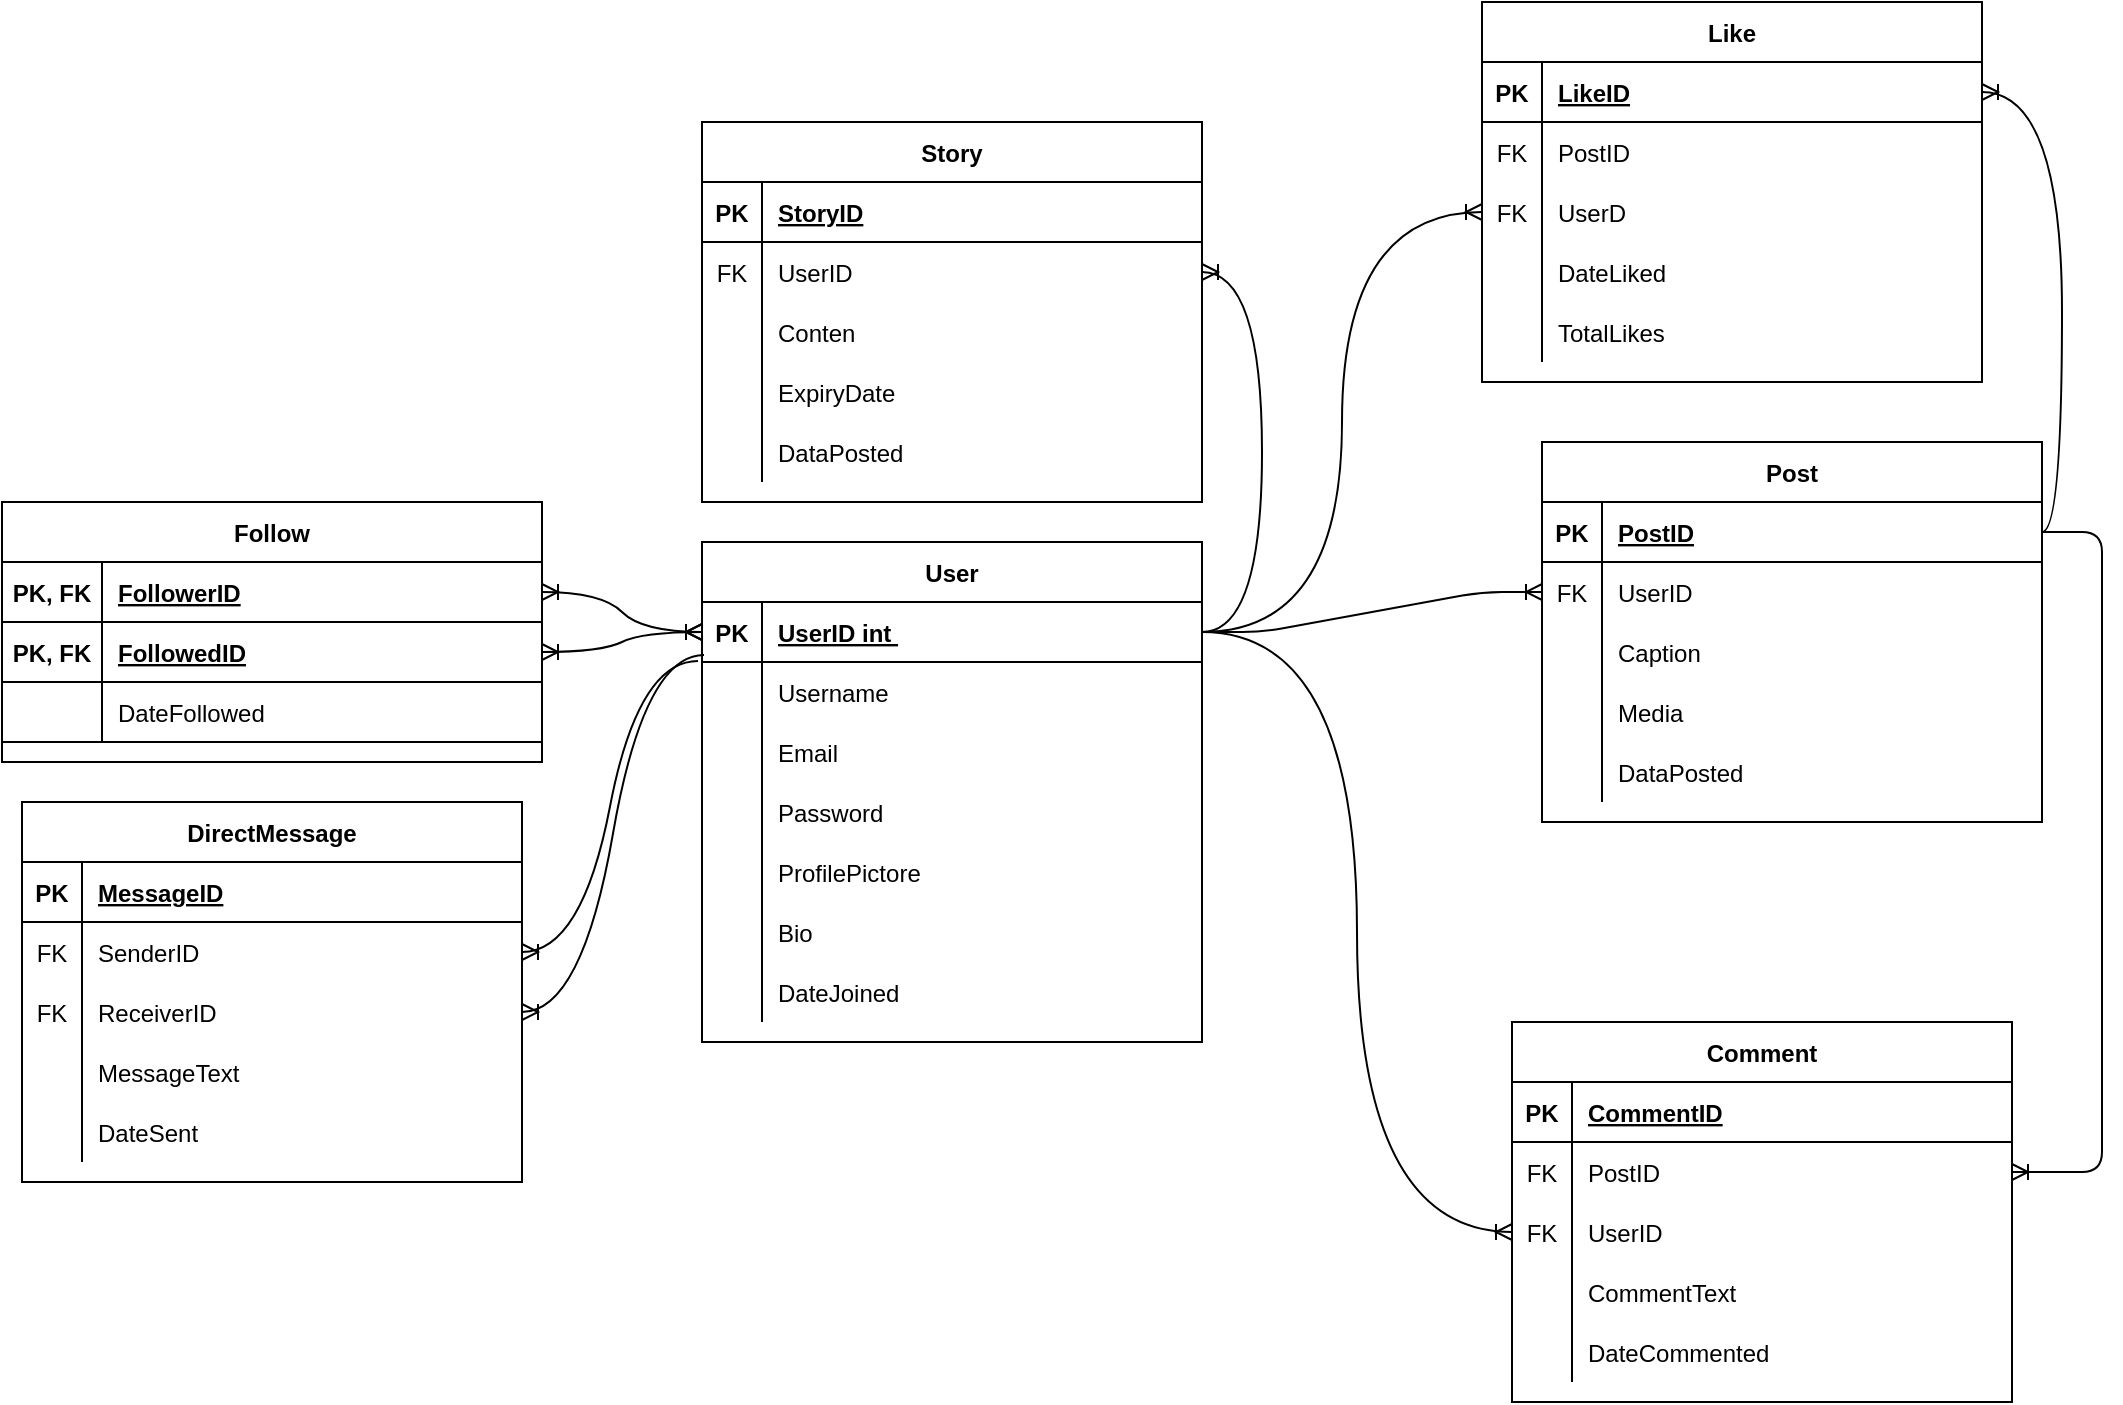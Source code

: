 <mxfile version="25.0.1">
  <diagram name="Page-1" id="_V5ULc3dRMEes6irBipm">
    <mxGraphModel grid="1" page="1" gridSize="10" guides="1" tooltips="1" connect="1" arrows="1" fold="1" pageScale="1" pageWidth="850" pageHeight="1100" math="0" shadow="0">
      <root>
        <mxCell id="0" />
        <mxCell id="1" parent="0" />
        <mxCell id="Hsvo-Lp-l69XC0_syfIt-1" value="" style="edgeStyle=entityRelationEdgeStyle;endArrow=ERoneToMany;startArrow=baseDash;endFill=0;startFill=0;" edge="1" parent="1" source="Hsvo-Lp-l69XC0_syfIt-36" target="Hsvo-Lp-l69XC0_syfIt-7">
          <mxGeometry width="100" height="100" relative="1" as="geometry">
            <mxPoint x="60" y="950" as="sourcePoint" />
            <mxPoint x="160" y="850" as="targetPoint" />
          </mxGeometry>
        </mxCell>
        <mxCell id="Hsvo-Lp-l69XC0_syfIt-2" value="" style="edgeStyle=entityRelationEdgeStyle;endArrow=ERoneToMany;startArrow=baseDash;endFill=0;startFill=0;" edge="1" parent="1" source="Hsvo-Lp-l69XC0_syfIt-4" target="Hsvo-Lp-l69XC0_syfIt-23">
          <mxGeometry width="100" height="100" relative="1" as="geometry">
            <mxPoint x="120" y="410" as="sourcePoint" />
            <mxPoint x="180" y="435" as="targetPoint" />
          </mxGeometry>
        </mxCell>
        <mxCell id="Hsvo-Lp-l69XC0_syfIt-3" value="Post" style="shape=table;startSize=30;container=1;collapsible=1;childLayout=tableLayout;fixedRows=1;rowLines=0;fontStyle=1;align=center;resizeLast=1;" vertex="1" parent="1">
          <mxGeometry x="160" y="320" width="250" height="190" as="geometry" />
        </mxCell>
        <mxCell id="Hsvo-Lp-l69XC0_syfIt-4" value="" style="shape=partialRectangle;collapsible=0;dropTarget=0;pointerEvents=0;fillColor=none;points=[[0,0.5],[1,0.5]];portConstraint=eastwest;top=0;left=0;right=0;bottom=1;" vertex="1" parent="Hsvo-Lp-l69XC0_syfIt-3">
          <mxGeometry y="30" width="250" height="30" as="geometry" />
        </mxCell>
        <mxCell id="Hsvo-Lp-l69XC0_syfIt-5" value="PK" style="shape=partialRectangle;overflow=hidden;connectable=0;fillColor=none;top=0;left=0;bottom=0;right=0;fontStyle=1;" vertex="1" parent="Hsvo-Lp-l69XC0_syfIt-4">
          <mxGeometry width="30" height="30" as="geometry">
            <mxRectangle width="30" height="30" as="alternateBounds" />
          </mxGeometry>
        </mxCell>
        <mxCell id="Hsvo-Lp-l69XC0_syfIt-6" value="PostID" style="shape=partialRectangle;overflow=hidden;connectable=0;fillColor=none;top=0;left=0;bottom=0;right=0;align=left;spacingLeft=6;fontStyle=5;" vertex="1" parent="Hsvo-Lp-l69XC0_syfIt-4">
          <mxGeometry x="30" width="220" height="30" as="geometry">
            <mxRectangle width="220" height="30" as="alternateBounds" />
          </mxGeometry>
        </mxCell>
        <mxCell id="Hsvo-Lp-l69XC0_syfIt-7" value="" style="shape=partialRectangle;collapsible=0;dropTarget=0;pointerEvents=0;fillColor=none;points=[[0,0.5],[1,0.5]];portConstraint=eastwest;top=0;left=0;right=0;bottom=0;" vertex="1" parent="Hsvo-Lp-l69XC0_syfIt-3">
          <mxGeometry y="60" width="250" height="30" as="geometry" />
        </mxCell>
        <mxCell id="Hsvo-Lp-l69XC0_syfIt-8" value="FK" style="shape=partialRectangle;overflow=hidden;connectable=0;fillColor=none;top=0;left=0;bottom=0;right=0;" vertex="1" parent="Hsvo-Lp-l69XC0_syfIt-7">
          <mxGeometry width="30" height="30" as="geometry">
            <mxRectangle width="30" height="30" as="alternateBounds" />
          </mxGeometry>
        </mxCell>
        <mxCell id="Hsvo-Lp-l69XC0_syfIt-9" value="UserID" style="shape=partialRectangle;overflow=hidden;connectable=0;fillColor=none;top=0;left=0;bottom=0;right=0;align=left;spacingLeft=6;" vertex="1" parent="Hsvo-Lp-l69XC0_syfIt-7">
          <mxGeometry x="30" width="220" height="30" as="geometry">
            <mxRectangle width="220" height="30" as="alternateBounds" />
          </mxGeometry>
        </mxCell>
        <mxCell id="Hsvo-Lp-l69XC0_syfIt-10" value="" style="shape=partialRectangle;collapsible=0;dropTarget=0;pointerEvents=0;fillColor=none;points=[[0,0.5],[1,0.5]];portConstraint=eastwest;top=0;left=0;right=0;bottom=0;" vertex="1" parent="Hsvo-Lp-l69XC0_syfIt-3">
          <mxGeometry y="90" width="250" height="30" as="geometry" />
        </mxCell>
        <mxCell id="Hsvo-Lp-l69XC0_syfIt-11" value="" style="shape=partialRectangle;overflow=hidden;connectable=0;fillColor=none;top=0;left=0;bottom=0;right=0;" vertex="1" parent="Hsvo-Lp-l69XC0_syfIt-10">
          <mxGeometry width="30" height="30" as="geometry">
            <mxRectangle width="30" height="30" as="alternateBounds" />
          </mxGeometry>
        </mxCell>
        <mxCell id="Hsvo-Lp-l69XC0_syfIt-12" value="Caption" style="shape=partialRectangle;overflow=hidden;connectable=0;fillColor=none;top=0;left=0;bottom=0;right=0;align=left;spacingLeft=6;" vertex="1" parent="Hsvo-Lp-l69XC0_syfIt-10">
          <mxGeometry x="30" width="220" height="30" as="geometry">
            <mxRectangle width="220" height="30" as="alternateBounds" />
          </mxGeometry>
        </mxCell>
        <mxCell id="Hsvo-Lp-l69XC0_syfIt-13" value="" style="shape=partialRectangle;collapsible=0;dropTarget=0;pointerEvents=0;fillColor=none;points=[[0,0.5],[1,0.5]];portConstraint=eastwest;top=0;left=0;right=0;bottom=0;" vertex="1" parent="Hsvo-Lp-l69XC0_syfIt-3">
          <mxGeometry y="120" width="250" height="30" as="geometry" />
        </mxCell>
        <mxCell id="Hsvo-Lp-l69XC0_syfIt-14" value="" style="shape=partialRectangle;overflow=hidden;connectable=0;fillColor=none;top=0;left=0;bottom=0;right=0;" vertex="1" parent="Hsvo-Lp-l69XC0_syfIt-13">
          <mxGeometry width="30" height="30" as="geometry">
            <mxRectangle width="30" height="30" as="alternateBounds" />
          </mxGeometry>
        </mxCell>
        <mxCell id="Hsvo-Lp-l69XC0_syfIt-15" value="Media" style="shape=partialRectangle;overflow=hidden;connectable=0;fillColor=none;top=0;left=0;bottom=0;right=0;align=left;spacingLeft=6;" vertex="1" parent="Hsvo-Lp-l69XC0_syfIt-13">
          <mxGeometry x="30" width="220" height="30" as="geometry">
            <mxRectangle width="220" height="30" as="alternateBounds" />
          </mxGeometry>
        </mxCell>
        <mxCell id="Hsvo-Lp-l69XC0_syfIt-16" value="" style="shape=partialRectangle;collapsible=0;dropTarget=0;pointerEvents=0;fillColor=none;points=[[0,0.5],[1,0.5]];portConstraint=eastwest;top=0;left=0;right=0;bottom=0;" vertex="1" parent="Hsvo-Lp-l69XC0_syfIt-3">
          <mxGeometry y="150" width="250" height="30" as="geometry" />
        </mxCell>
        <mxCell id="Hsvo-Lp-l69XC0_syfIt-17" value="" style="shape=partialRectangle;overflow=hidden;connectable=0;fillColor=none;top=0;left=0;bottom=0;right=0;" vertex="1" parent="Hsvo-Lp-l69XC0_syfIt-16">
          <mxGeometry width="30" height="30" as="geometry">
            <mxRectangle width="30" height="30" as="alternateBounds" />
          </mxGeometry>
        </mxCell>
        <mxCell id="Hsvo-Lp-l69XC0_syfIt-18" value="DataPosted" style="shape=partialRectangle;overflow=hidden;connectable=0;fillColor=none;top=0;left=0;bottom=0;right=0;align=left;spacingLeft=6;" vertex="1" parent="Hsvo-Lp-l69XC0_syfIt-16">
          <mxGeometry x="30" width="220" height="30" as="geometry">
            <mxRectangle width="220" height="30" as="alternateBounds" />
          </mxGeometry>
        </mxCell>
        <mxCell id="Hsvo-Lp-l69XC0_syfIt-19" value="Comment" style="shape=table;startSize=30;container=1;collapsible=1;childLayout=tableLayout;fixedRows=1;rowLines=0;fontStyle=1;align=center;resizeLast=1;" vertex="1" parent="1">
          <mxGeometry x="145" y="610" width="250" height="190" as="geometry" />
        </mxCell>
        <mxCell id="Hsvo-Lp-l69XC0_syfIt-20" value="" style="shape=partialRectangle;collapsible=0;dropTarget=0;pointerEvents=0;fillColor=none;points=[[0,0.5],[1,0.5]];portConstraint=eastwest;top=0;left=0;right=0;bottom=1;" vertex="1" parent="Hsvo-Lp-l69XC0_syfIt-19">
          <mxGeometry y="30" width="250" height="30" as="geometry" />
        </mxCell>
        <mxCell id="Hsvo-Lp-l69XC0_syfIt-21" value="PK" style="shape=partialRectangle;overflow=hidden;connectable=0;fillColor=none;top=0;left=0;bottom=0;right=0;fontStyle=1;" vertex="1" parent="Hsvo-Lp-l69XC0_syfIt-20">
          <mxGeometry width="30" height="30" as="geometry">
            <mxRectangle width="30" height="30" as="alternateBounds" />
          </mxGeometry>
        </mxCell>
        <mxCell id="Hsvo-Lp-l69XC0_syfIt-22" value="CommentID" style="shape=partialRectangle;overflow=hidden;connectable=0;fillColor=none;top=0;left=0;bottom=0;right=0;align=left;spacingLeft=6;fontStyle=5;" vertex="1" parent="Hsvo-Lp-l69XC0_syfIt-20">
          <mxGeometry x="30" width="220" height="30" as="geometry">
            <mxRectangle width="220" height="30" as="alternateBounds" />
          </mxGeometry>
        </mxCell>
        <mxCell id="Hsvo-Lp-l69XC0_syfIt-23" value="" style="shape=partialRectangle;collapsible=0;dropTarget=0;pointerEvents=0;fillColor=none;points=[[0,0.5],[1,0.5]];portConstraint=eastwest;top=0;left=0;right=0;bottom=0;" vertex="1" parent="Hsvo-Lp-l69XC0_syfIt-19">
          <mxGeometry y="60" width="250" height="30" as="geometry" />
        </mxCell>
        <mxCell id="Hsvo-Lp-l69XC0_syfIt-24" value="FK" style="shape=partialRectangle;overflow=hidden;connectable=0;fillColor=none;top=0;left=0;bottom=0;right=0;" vertex="1" parent="Hsvo-Lp-l69XC0_syfIt-23">
          <mxGeometry width="30" height="30" as="geometry">
            <mxRectangle width="30" height="30" as="alternateBounds" />
          </mxGeometry>
        </mxCell>
        <mxCell id="Hsvo-Lp-l69XC0_syfIt-25" value="PostID" style="shape=partialRectangle;overflow=hidden;connectable=0;fillColor=none;top=0;left=0;bottom=0;right=0;align=left;spacingLeft=6;" vertex="1" parent="Hsvo-Lp-l69XC0_syfIt-23">
          <mxGeometry x="30" width="220" height="30" as="geometry">
            <mxRectangle width="220" height="30" as="alternateBounds" />
          </mxGeometry>
        </mxCell>
        <mxCell id="Hsvo-Lp-l69XC0_syfIt-26" value="" style="shape=partialRectangle;collapsible=0;dropTarget=0;pointerEvents=0;fillColor=none;points=[[0,0.5],[1,0.5]];portConstraint=eastwest;top=0;left=0;right=0;bottom=0;" vertex="1" parent="Hsvo-Lp-l69XC0_syfIt-19">
          <mxGeometry y="90" width="250" height="30" as="geometry" />
        </mxCell>
        <mxCell id="Hsvo-Lp-l69XC0_syfIt-27" value="FK" style="shape=partialRectangle;overflow=hidden;connectable=0;fillColor=none;top=0;left=0;bottom=0;right=0;" vertex="1" parent="Hsvo-Lp-l69XC0_syfIt-26">
          <mxGeometry width="30" height="30" as="geometry">
            <mxRectangle width="30" height="30" as="alternateBounds" />
          </mxGeometry>
        </mxCell>
        <mxCell id="Hsvo-Lp-l69XC0_syfIt-28" value="UserID" style="shape=partialRectangle;overflow=hidden;connectable=0;fillColor=none;top=0;left=0;bottom=0;right=0;align=left;spacingLeft=6;" vertex="1" parent="Hsvo-Lp-l69XC0_syfIt-26">
          <mxGeometry x="30" width="220" height="30" as="geometry">
            <mxRectangle width="220" height="30" as="alternateBounds" />
          </mxGeometry>
        </mxCell>
        <mxCell id="Hsvo-Lp-l69XC0_syfIt-29" value="" style="shape=partialRectangle;collapsible=0;dropTarget=0;pointerEvents=0;fillColor=none;points=[[0,0.5],[1,0.5]];portConstraint=eastwest;top=0;left=0;right=0;bottom=0;" vertex="1" parent="Hsvo-Lp-l69XC0_syfIt-19">
          <mxGeometry y="120" width="250" height="30" as="geometry" />
        </mxCell>
        <mxCell id="Hsvo-Lp-l69XC0_syfIt-30" value="" style="shape=partialRectangle;overflow=hidden;connectable=0;fillColor=none;top=0;left=0;bottom=0;right=0;" vertex="1" parent="Hsvo-Lp-l69XC0_syfIt-29">
          <mxGeometry width="30" height="30" as="geometry">
            <mxRectangle width="30" height="30" as="alternateBounds" />
          </mxGeometry>
        </mxCell>
        <mxCell id="Hsvo-Lp-l69XC0_syfIt-31" value="CommentText" style="shape=partialRectangle;overflow=hidden;connectable=0;fillColor=none;top=0;left=0;bottom=0;right=0;align=left;spacingLeft=6;" vertex="1" parent="Hsvo-Lp-l69XC0_syfIt-29">
          <mxGeometry x="30" width="220" height="30" as="geometry">
            <mxRectangle width="220" height="30" as="alternateBounds" />
          </mxGeometry>
        </mxCell>
        <mxCell id="Hsvo-Lp-l69XC0_syfIt-32" value="" style="shape=partialRectangle;collapsible=0;dropTarget=0;pointerEvents=0;fillColor=none;points=[[0,0.5],[1,0.5]];portConstraint=eastwest;top=0;left=0;right=0;bottom=0;" vertex="1" parent="Hsvo-Lp-l69XC0_syfIt-19">
          <mxGeometry y="150" width="250" height="30" as="geometry" />
        </mxCell>
        <mxCell id="Hsvo-Lp-l69XC0_syfIt-33" value="" style="shape=partialRectangle;overflow=hidden;connectable=0;fillColor=none;top=0;left=0;bottom=0;right=0;" vertex="1" parent="Hsvo-Lp-l69XC0_syfIt-32">
          <mxGeometry width="30" height="30" as="geometry">
            <mxRectangle width="30" height="30" as="alternateBounds" />
          </mxGeometry>
        </mxCell>
        <mxCell id="Hsvo-Lp-l69XC0_syfIt-34" value="DateCommented" style="shape=partialRectangle;overflow=hidden;connectable=0;fillColor=none;top=0;left=0;bottom=0;right=0;align=left;spacingLeft=6;" vertex="1" parent="Hsvo-Lp-l69XC0_syfIt-32">
          <mxGeometry x="30" width="220" height="30" as="geometry">
            <mxRectangle width="220" height="30" as="alternateBounds" />
          </mxGeometry>
        </mxCell>
        <mxCell id="Hsvo-Lp-l69XC0_syfIt-35" value="User" style="shape=table;startSize=30;container=1;collapsible=1;childLayout=tableLayout;fixedRows=1;rowLines=0;fontStyle=1;align=center;resizeLast=1;" vertex="1" parent="1">
          <mxGeometry x="-260" y="370" width="250" height="250" as="geometry">
            <mxRectangle x="10" y="120" width="70" height="30" as="alternateBounds" />
          </mxGeometry>
        </mxCell>
        <mxCell id="Hsvo-Lp-l69XC0_syfIt-36" value="" style="shape=partialRectangle;collapsible=0;dropTarget=0;pointerEvents=0;fillColor=none;points=[[0,0.5],[1,0.5]];portConstraint=eastwest;top=0;left=0;right=0;bottom=1;" vertex="1" parent="Hsvo-Lp-l69XC0_syfIt-35">
          <mxGeometry y="30" width="250" height="30" as="geometry" />
        </mxCell>
        <mxCell id="Hsvo-Lp-l69XC0_syfIt-37" value="PK" style="shape=partialRectangle;overflow=hidden;connectable=0;fillColor=none;top=0;left=0;bottom=0;right=0;fontStyle=1;" vertex="1" parent="Hsvo-Lp-l69XC0_syfIt-36">
          <mxGeometry width="30" height="30" as="geometry">
            <mxRectangle width="30" height="30" as="alternateBounds" />
          </mxGeometry>
        </mxCell>
        <mxCell id="Hsvo-Lp-l69XC0_syfIt-38" value="UserID int " style="shape=partialRectangle;overflow=hidden;connectable=0;fillColor=none;top=0;left=0;bottom=0;right=0;align=left;spacingLeft=6;fontStyle=5;" vertex="1" parent="Hsvo-Lp-l69XC0_syfIt-36">
          <mxGeometry x="30" width="220" height="30" as="geometry">
            <mxRectangle width="220" height="30" as="alternateBounds" />
          </mxGeometry>
        </mxCell>
        <mxCell id="Hsvo-Lp-l69XC0_syfIt-39" value="" style="shape=partialRectangle;collapsible=0;dropTarget=0;pointerEvents=0;fillColor=none;points=[[0,0.5],[1,0.5]];portConstraint=eastwest;top=0;left=0;right=0;bottom=0;" vertex="1" parent="Hsvo-Lp-l69XC0_syfIt-35">
          <mxGeometry y="60" width="250" height="30" as="geometry" />
        </mxCell>
        <mxCell id="Hsvo-Lp-l69XC0_syfIt-40" value="" style="shape=partialRectangle;overflow=hidden;connectable=0;fillColor=none;top=0;left=0;bottom=0;right=0;" vertex="1" parent="Hsvo-Lp-l69XC0_syfIt-39">
          <mxGeometry width="30" height="30" as="geometry">
            <mxRectangle width="30" height="30" as="alternateBounds" />
          </mxGeometry>
        </mxCell>
        <mxCell id="Hsvo-Lp-l69XC0_syfIt-41" value="Username" style="shape=partialRectangle;overflow=hidden;connectable=0;fillColor=none;top=0;left=0;bottom=0;right=0;align=left;spacingLeft=6;" vertex="1" parent="Hsvo-Lp-l69XC0_syfIt-39">
          <mxGeometry x="30" width="220" height="30" as="geometry">
            <mxRectangle width="220" height="30" as="alternateBounds" />
          </mxGeometry>
        </mxCell>
        <mxCell id="Hsvo-Lp-l69XC0_syfIt-42" value="" style="shape=partialRectangle;collapsible=0;dropTarget=0;pointerEvents=0;fillColor=none;points=[[0,0.5],[1,0.5]];portConstraint=eastwest;top=0;left=0;right=0;bottom=0;" vertex="1" parent="Hsvo-Lp-l69XC0_syfIt-35">
          <mxGeometry y="90" width="250" height="30" as="geometry" />
        </mxCell>
        <mxCell id="Hsvo-Lp-l69XC0_syfIt-43" value="" style="shape=partialRectangle;overflow=hidden;connectable=0;fillColor=none;top=0;left=0;bottom=0;right=0;" vertex="1" parent="Hsvo-Lp-l69XC0_syfIt-42">
          <mxGeometry width="30" height="30" as="geometry">
            <mxRectangle width="30" height="30" as="alternateBounds" />
          </mxGeometry>
        </mxCell>
        <mxCell id="Hsvo-Lp-l69XC0_syfIt-44" value="Email" style="shape=partialRectangle;overflow=hidden;connectable=0;fillColor=none;top=0;left=0;bottom=0;right=0;align=left;spacingLeft=6;" vertex="1" parent="Hsvo-Lp-l69XC0_syfIt-42">
          <mxGeometry x="30" width="220" height="30" as="geometry">
            <mxRectangle width="220" height="30" as="alternateBounds" />
          </mxGeometry>
        </mxCell>
        <mxCell id="Hsvo-Lp-l69XC0_syfIt-45" value="" style="shape=partialRectangle;collapsible=0;dropTarget=0;pointerEvents=0;fillColor=none;points=[[0,0.5],[1,0.5]];portConstraint=eastwest;top=0;left=0;right=0;bottom=0;" vertex="1" parent="Hsvo-Lp-l69XC0_syfIt-35">
          <mxGeometry y="120" width="250" height="30" as="geometry" />
        </mxCell>
        <mxCell id="Hsvo-Lp-l69XC0_syfIt-46" value="" style="shape=partialRectangle;overflow=hidden;connectable=0;fillColor=none;top=0;left=0;bottom=0;right=0;" vertex="1" parent="Hsvo-Lp-l69XC0_syfIt-45">
          <mxGeometry width="30" height="30" as="geometry">
            <mxRectangle width="30" height="30" as="alternateBounds" />
          </mxGeometry>
        </mxCell>
        <mxCell id="Hsvo-Lp-l69XC0_syfIt-47" value="Password" style="shape=partialRectangle;overflow=hidden;connectable=0;fillColor=none;top=0;left=0;bottom=0;right=0;align=left;spacingLeft=6;" vertex="1" parent="Hsvo-Lp-l69XC0_syfIt-45">
          <mxGeometry x="30" width="220" height="30" as="geometry">
            <mxRectangle width="220" height="30" as="alternateBounds" />
          </mxGeometry>
        </mxCell>
        <mxCell id="Hsvo-Lp-l69XC0_syfIt-48" value="" style="shape=partialRectangle;collapsible=0;dropTarget=0;pointerEvents=0;fillColor=none;points=[[0,0.5],[1,0.5]];portConstraint=eastwest;top=0;left=0;right=0;bottom=0;" vertex="1" parent="Hsvo-Lp-l69XC0_syfIt-35">
          <mxGeometry y="150" width="250" height="30" as="geometry" />
        </mxCell>
        <mxCell id="Hsvo-Lp-l69XC0_syfIt-49" value="" style="shape=partialRectangle;overflow=hidden;connectable=0;fillColor=none;top=0;left=0;bottom=0;right=0;" vertex="1" parent="Hsvo-Lp-l69XC0_syfIt-48">
          <mxGeometry width="30" height="30" as="geometry">
            <mxRectangle width="30" height="30" as="alternateBounds" />
          </mxGeometry>
        </mxCell>
        <mxCell id="Hsvo-Lp-l69XC0_syfIt-50" value="ProfilePictore" style="shape=partialRectangle;overflow=hidden;connectable=0;fillColor=none;top=0;left=0;bottom=0;right=0;align=left;spacingLeft=6;" vertex="1" parent="Hsvo-Lp-l69XC0_syfIt-48">
          <mxGeometry x="30" width="220" height="30" as="geometry">
            <mxRectangle width="220" height="30" as="alternateBounds" />
          </mxGeometry>
        </mxCell>
        <mxCell id="Hsvo-Lp-l69XC0_syfIt-51" value="" style="shape=partialRectangle;collapsible=0;dropTarget=0;pointerEvents=0;fillColor=none;points=[[0,0.5],[1,0.5]];portConstraint=eastwest;top=0;left=0;right=0;bottom=0;" vertex="1" parent="Hsvo-Lp-l69XC0_syfIt-35">
          <mxGeometry y="180" width="250" height="30" as="geometry" />
        </mxCell>
        <mxCell id="Hsvo-Lp-l69XC0_syfIt-52" value="" style="shape=partialRectangle;overflow=hidden;connectable=0;fillColor=none;top=0;left=0;bottom=0;right=0;" vertex="1" parent="Hsvo-Lp-l69XC0_syfIt-51">
          <mxGeometry width="30" height="30" as="geometry">
            <mxRectangle width="30" height="30" as="alternateBounds" />
          </mxGeometry>
        </mxCell>
        <mxCell id="Hsvo-Lp-l69XC0_syfIt-53" value="Bio" style="shape=partialRectangle;overflow=hidden;connectable=0;fillColor=none;top=0;left=0;bottom=0;right=0;align=left;spacingLeft=6;" vertex="1" parent="Hsvo-Lp-l69XC0_syfIt-51">
          <mxGeometry x="30" width="220" height="30" as="geometry">
            <mxRectangle width="220" height="30" as="alternateBounds" />
          </mxGeometry>
        </mxCell>
        <mxCell id="Hsvo-Lp-l69XC0_syfIt-54" value="" style="shape=partialRectangle;collapsible=0;dropTarget=0;pointerEvents=0;fillColor=none;points=[[0,0.5],[1,0.5]];portConstraint=eastwest;top=0;left=0;right=0;bottom=0;" vertex="1" parent="Hsvo-Lp-l69XC0_syfIt-35">
          <mxGeometry y="210" width="250" height="30" as="geometry" />
        </mxCell>
        <mxCell id="Hsvo-Lp-l69XC0_syfIt-55" value="" style="shape=partialRectangle;overflow=hidden;connectable=0;fillColor=none;top=0;left=0;bottom=0;right=0;" vertex="1" parent="Hsvo-Lp-l69XC0_syfIt-54">
          <mxGeometry width="30" height="30" as="geometry">
            <mxRectangle width="30" height="30" as="alternateBounds" />
          </mxGeometry>
        </mxCell>
        <mxCell id="Hsvo-Lp-l69XC0_syfIt-56" value="DateJoined" style="shape=partialRectangle;overflow=hidden;connectable=0;fillColor=none;top=0;left=0;bottom=0;right=0;align=left;spacingLeft=6;" vertex="1" parent="Hsvo-Lp-l69XC0_syfIt-54">
          <mxGeometry x="30" width="220" height="30" as="geometry">
            <mxRectangle width="220" height="30" as="alternateBounds" />
          </mxGeometry>
        </mxCell>
        <mxCell id="Hsvo-Lp-l69XC0_syfIt-57" value="" style="edgeStyle=orthogonalEdgeStyle;fontSize=12;html=1;endArrow=ERoneToMany;rounded=0;exitX=1;exitY=0.5;exitDx=0;exitDy=0;entryX=0;entryY=0.5;entryDx=0;entryDy=0;curved=1;" edge="1" parent="1" source="Hsvo-Lp-l69XC0_syfIt-36" target="Hsvo-Lp-l69XC0_syfIt-26">
          <mxGeometry width="100" height="100" relative="1" as="geometry">
            <mxPoint x="-250" y="710" as="sourcePoint" />
            <mxPoint x="-150" y="610" as="targetPoint" />
          </mxGeometry>
        </mxCell>
        <mxCell id="Hsvo-Lp-l69XC0_syfIt-58" value="Like" style="shape=table;startSize=30;container=1;collapsible=1;childLayout=tableLayout;fixedRows=1;rowLines=0;fontStyle=1;align=center;resizeLast=1;" vertex="1" parent="1">
          <mxGeometry x="130" y="100" width="250" height="190" as="geometry" />
        </mxCell>
        <mxCell id="Hsvo-Lp-l69XC0_syfIt-59" value="" style="shape=partialRectangle;collapsible=0;dropTarget=0;pointerEvents=0;fillColor=none;points=[[0,0.5],[1,0.5]];portConstraint=eastwest;top=0;left=0;right=0;bottom=1;" vertex="1" parent="Hsvo-Lp-l69XC0_syfIt-58">
          <mxGeometry y="30" width="250" height="30" as="geometry" />
        </mxCell>
        <mxCell id="Hsvo-Lp-l69XC0_syfIt-60" value="PK" style="shape=partialRectangle;overflow=hidden;connectable=0;fillColor=none;top=0;left=0;bottom=0;right=0;fontStyle=1;" vertex="1" parent="Hsvo-Lp-l69XC0_syfIt-59">
          <mxGeometry width="30" height="30" as="geometry">
            <mxRectangle width="30" height="30" as="alternateBounds" />
          </mxGeometry>
        </mxCell>
        <mxCell id="Hsvo-Lp-l69XC0_syfIt-61" value="LikeID" style="shape=partialRectangle;overflow=hidden;connectable=0;fillColor=none;top=0;left=0;bottom=0;right=0;align=left;spacingLeft=6;fontStyle=5;" vertex="1" parent="Hsvo-Lp-l69XC0_syfIt-59">
          <mxGeometry x="30" width="220" height="30" as="geometry">
            <mxRectangle width="220" height="30" as="alternateBounds" />
          </mxGeometry>
        </mxCell>
        <mxCell id="Hsvo-Lp-l69XC0_syfIt-62" value="" style="shape=partialRectangle;collapsible=0;dropTarget=0;pointerEvents=0;fillColor=none;points=[[0,0.5],[1,0.5]];portConstraint=eastwest;top=0;left=0;right=0;bottom=0;" vertex="1" parent="Hsvo-Lp-l69XC0_syfIt-58">
          <mxGeometry y="60" width="250" height="30" as="geometry" />
        </mxCell>
        <mxCell id="Hsvo-Lp-l69XC0_syfIt-63" value="FK" style="shape=partialRectangle;overflow=hidden;connectable=0;fillColor=none;top=0;left=0;bottom=0;right=0;" vertex="1" parent="Hsvo-Lp-l69XC0_syfIt-62">
          <mxGeometry width="30" height="30" as="geometry">
            <mxRectangle width="30" height="30" as="alternateBounds" />
          </mxGeometry>
        </mxCell>
        <mxCell id="Hsvo-Lp-l69XC0_syfIt-64" value="PostID" style="shape=partialRectangle;overflow=hidden;connectable=0;fillColor=none;top=0;left=0;bottom=0;right=0;align=left;spacingLeft=6;" vertex="1" parent="Hsvo-Lp-l69XC0_syfIt-62">
          <mxGeometry x="30" width="220" height="30" as="geometry">
            <mxRectangle width="220" height="30" as="alternateBounds" />
          </mxGeometry>
        </mxCell>
        <mxCell id="Hsvo-Lp-l69XC0_syfIt-65" value="" style="shape=partialRectangle;collapsible=0;dropTarget=0;pointerEvents=0;fillColor=none;points=[[0,0.5],[1,0.5]];portConstraint=eastwest;top=0;left=0;right=0;bottom=0;" vertex="1" parent="Hsvo-Lp-l69XC0_syfIt-58">
          <mxGeometry y="90" width="250" height="30" as="geometry" />
        </mxCell>
        <mxCell id="Hsvo-Lp-l69XC0_syfIt-66" value="FK" style="shape=partialRectangle;overflow=hidden;connectable=0;fillColor=none;top=0;left=0;bottom=0;right=0;" vertex="1" parent="Hsvo-Lp-l69XC0_syfIt-65">
          <mxGeometry width="30" height="30" as="geometry">
            <mxRectangle width="30" height="30" as="alternateBounds" />
          </mxGeometry>
        </mxCell>
        <mxCell id="Hsvo-Lp-l69XC0_syfIt-67" value="UserD" style="shape=partialRectangle;overflow=hidden;connectable=0;fillColor=none;top=0;left=0;bottom=0;right=0;align=left;spacingLeft=6;" vertex="1" parent="Hsvo-Lp-l69XC0_syfIt-65">
          <mxGeometry x="30" width="220" height="30" as="geometry">
            <mxRectangle width="220" height="30" as="alternateBounds" />
          </mxGeometry>
        </mxCell>
        <mxCell id="Hsvo-Lp-l69XC0_syfIt-68" value="" style="shape=partialRectangle;collapsible=0;dropTarget=0;pointerEvents=0;fillColor=none;points=[[0,0.5],[1,0.5]];portConstraint=eastwest;top=0;left=0;right=0;bottom=0;" vertex="1" parent="Hsvo-Lp-l69XC0_syfIt-58">
          <mxGeometry y="120" width="250" height="30" as="geometry" />
        </mxCell>
        <mxCell id="Hsvo-Lp-l69XC0_syfIt-69" value="" style="shape=partialRectangle;overflow=hidden;connectable=0;fillColor=none;top=0;left=0;bottom=0;right=0;" vertex="1" parent="Hsvo-Lp-l69XC0_syfIt-68">
          <mxGeometry width="30" height="30" as="geometry">
            <mxRectangle width="30" height="30" as="alternateBounds" />
          </mxGeometry>
        </mxCell>
        <mxCell id="Hsvo-Lp-l69XC0_syfIt-70" value="DateLiked" style="shape=partialRectangle;overflow=hidden;connectable=0;fillColor=none;top=0;left=0;bottom=0;right=0;align=left;spacingLeft=6;" vertex="1" parent="Hsvo-Lp-l69XC0_syfIt-68">
          <mxGeometry x="30" width="220" height="30" as="geometry">
            <mxRectangle width="220" height="30" as="alternateBounds" />
          </mxGeometry>
        </mxCell>
        <mxCell id="Hsvo-Lp-l69XC0_syfIt-71" value="" style="shape=partialRectangle;collapsible=0;dropTarget=0;pointerEvents=0;fillColor=none;points=[[0,0.5],[1,0.5]];portConstraint=eastwest;top=0;left=0;right=0;bottom=0;" vertex="1" parent="Hsvo-Lp-l69XC0_syfIt-58">
          <mxGeometry y="150" width="250" height="30" as="geometry" />
        </mxCell>
        <mxCell id="Hsvo-Lp-l69XC0_syfIt-72" value="" style="shape=partialRectangle;overflow=hidden;connectable=0;fillColor=none;top=0;left=0;bottom=0;right=0;" vertex="1" parent="Hsvo-Lp-l69XC0_syfIt-71">
          <mxGeometry width="30" height="30" as="geometry">
            <mxRectangle width="30" height="30" as="alternateBounds" />
          </mxGeometry>
        </mxCell>
        <mxCell id="Hsvo-Lp-l69XC0_syfIt-73" value="TotalLikes" style="shape=partialRectangle;overflow=hidden;connectable=0;fillColor=none;top=0;left=0;bottom=0;right=0;align=left;spacingLeft=6;" vertex="1" parent="Hsvo-Lp-l69XC0_syfIt-71">
          <mxGeometry x="30" width="220" height="30" as="geometry">
            <mxRectangle width="220" height="30" as="alternateBounds" />
          </mxGeometry>
        </mxCell>
        <mxCell id="Hsvo-Lp-l69XC0_syfIt-74" value="" style="edgeStyle=orthogonalEdgeStyle;fontSize=12;html=1;endArrow=ERoneToMany;rounded=0;entryX=0;entryY=0.5;entryDx=0;entryDy=0;exitX=1;exitY=0.5;exitDx=0;exitDy=0;curved=1;endFill=0;" edge="1" parent="1" source="Hsvo-Lp-l69XC0_syfIt-36" target="Hsvo-Lp-l69XC0_syfIt-65">
          <mxGeometry width="100" height="100" relative="1" as="geometry">
            <mxPoint x="-340" y="340" as="sourcePoint" />
            <mxPoint x="-240" y="240" as="targetPoint" />
          </mxGeometry>
        </mxCell>
        <mxCell id="Hsvo-Lp-l69XC0_syfIt-75" value="" style="edgeStyle=orthogonalEdgeStyle;fontSize=12;html=1;endArrow=ERoneToMany;rounded=0;curved=1;entryX=1;entryY=0.5;entryDx=0;entryDy=0;exitX=1;exitY=0.5;exitDx=0;exitDy=0;" edge="1" parent="1" source="Hsvo-Lp-l69XC0_syfIt-4" target="Hsvo-Lp-l69XC0_syfIt-59">
          <mxGeometry width="100" height="100" relative="1" as="geometry">
            <mxPoint x="-30" y="320" as="sourcePoint" />
            <mxPoint x="70" y="220" as="targetPoint" />
          </mxGeometry>
        </mxCell>
        <mxCell id="Hsvo-Lp-l69XC0_syfIt-76" value="Follow" style="shape=table;startSize=30;container=1;collapsible=1;childLayout=tableLayout;fixedRows=1;rowLines=0;fontStyle=1;align=center;resizeLast=1;" vertex="1" parent="1">
          <mxGeometry x="-610" y="350" width="270" height="130" as="geometry" />
        </mxCell>
        <mxCell id="Hsvo-Lp-l69XC0_syfIt-77" value="" style="shape=partialRectangle;collapsible=0;dropTarget=0;pointerEvents=0;fillColor=none;points=[[0,0.5],[1,0.5]];portConstraint=eastwest;top=0;left=0;right=0;bottom=1;" vertex="1" parent="Hsvo-Lp-l69XC0_syfIt-76">
          <mxGeometry y="30" width="270" height="30" as="geometry" />
        </mxCell>
        <mxCell id="Hsvo-Lp-l69XC0_syfIt-78" value="PK, FK" style="shape=partialRectangle;overflow=hidden;connectable=0;fillColor=none;top=0;left=0;bottom=0;right=0;fontStyle=1;" vertex="1" parent="Hsvo-Lp-l69XC0_syfIt-77">
          <mxGeometry width="50" height="30" as="geometry">
            <mxRectangle width="50" height="30" as="alternateBounds" />
          </mxGeometry>
        </mxCell>
        <mxCell id="Hsvo-Lp-l69XC0_syfIt-79" value="FollowerID" style="shape=partialRectangle;overflow=hidden;connectable=0;fillColor=none;top=0;left=0;bottom=0;right=0;align=left;spacingLeft=6;fontStyle=5;" vertex="1" parent="Hsvo-Lp-l69XC0_syfIt-77">
          <mxGeometry x="50" width="220" height="30" as="geometry">
            <mxRectangle width="220" height="30" as="alternateBounds" />
          </mxGeometry>
        </mxCell>
        <mxCell id="Hsvo-Lp-l69XC0_syfIt-80" value="" style="shape=partialRectangle;collapsible=0;dropTarget=0;pointerEvents=0;fillColor=none;points=[[0,0.5],[1,0.5]];portConstraint=eastwest;top=0;left=0;right=0;bottom=1;" vertex="1" parent="Hsvo-Lp-l69XC0_syfIt-76">
          <mxGeometry y="60" width="270" height="30" as="geometry" />
        </mxCell>
        <mxCell id="Hsvo-Lp-l69XC0_syfIt-81" value="PK, FK" style="shape=partialRectangle;overflow=hidden;connectable=0;fillColor=none;top=0;left=0;bottom=0;right=0;fontStyle=1;" vertex="1" parent="Hsvo-Lp-l69XC0_syfIt-80">
          <mxGeometry width="50" height="30" as="geometry">
            <mxRectangle width="50" height="30" as="alternateBounds" />
          </mxGeometry>
        </mxCell>
        <mxCell id="Hsvo-Lp-l69XC0_syfIt-82" value="FollowedID" style="shape=partialRectangle;overflow=hidden;connectable=0;fillColor=none;top=0;left=0;bottom=0;right=0;align=left;spacingLeft=6;fontStyle=5;" vertex="1" parent="Hsvo-Lp-l69XC0_syfIt-80">
          <mxGeometry x="50" width="220" height="30" as="geometry">
            <mxRectangle width="220" height="30" as="alternateBounds" />
          </mxGeometry>
        </mxCell>
        <mxCell id="Hsvo-Lp-l69XC0_syfIt-83" value="" style="shape=partialRectangle;collapsible=0;dropTarget=0;pointerEvents=0;fillColor=none;points=[[0,0.5],[1,0.5]];portConstraint=eastwest;top=0;left=0;right=0;bottom=1;" vertex="1" parent="Hsvo-Lp-l69XC0_syfIt-76">
          <mxGeometry y="90" width="270" height="30" as="geometry" />
        </mxCell>
        <mxCell id="Hsvo-Lp-l69XC0_syfIt-84" value="" style="shape=partialRectangle;overflow=hidden;connectable=0;fillColor=none;top=0;left=0;bottom=0;right=0;fontStyle=1;" vertex="1" parent="Hsvo-Lp-l69XC0_syfIt-83">
          <mxGeometry width="50" height="30" as="geometry">
            <mxRectangle width="50" height="30" as="alternateBounds" />
          </mxGeometry>
        </mxCell>
        <mxCell id="Hsvo-Lp-l69XC0_syfIt-85" value="DateFollowed" style="shape=partialRectangle;overflow=hidden;connectable=0;fillColor=none;top=0;left=0;bottom=0;right=0;align=left;spacingLeft=6;fontStyle=0;" vertex="1" parent="Hsvo-Lp-l69XC0_syfIt-83">
          <mxGeometry x="50" width="220" height="30" as="geometry">
            <mxRectangle width="220" height="30" as="alternateBounds" />
          </mxGeometry>
        </mxCell>
        <mxCell id="Hsvo-Lp-l69XC0_syfIt-86" value="" style="edgeStyle=entityRelationEdgeStyle;fontSize=12;html=1;endArrow=ERoneToMany;rounded=0;strokeColor=default;align=center;verticalAlign=middle;fontFamily=Helvetica;fontColor=default;labelBackgroundColor=default;curved=1;entryX=1;entryY=0.5;entryDx=0;entryDy=0;exitX=0;exitY=0.5;exitDx=0;exitDy=0;startArrow=ERoneToMany;startFill=0;" edge="1" parent="1" source="Hsvo-Lp-l69XC0_syfIt-36" target="Hsvo-Lp-l69XC0_syfIt-77">
          <mxGeometry width="100" height="100" relative="1" as="geometry">
            <mxPoint x="-510" y="640" as="sourcePoint" />
            <mxPoint x="-410" y="540" as="targetPoint" />
          </mxGeometry>
        </mxCell>
        <mxCell id="Hsvo-Lp-l69XC0_syfIt-87" value="Story" style="shape=table;startSize=30;container=1;collapsible=1;childLayout=tableLayout;fixedRows=1;rowLines=0;fontStyle=1;align=center;resizeLast=1;" vertex="1" parent="1">
          <mxGeometry x="-260" y="160" width="250" height="190" as="geometry" />
        </mxCell>
        <mxCell id="Hsvo-Lp-l69XC0_syfIt-88" value="" style="shape=partialRectangle;collapsible=0;dropTarget=0;pointerEvents=0;fillColor=none;points=[[0,0.5],[1,0.5]];portConstraint=eastwest;top=0;left=0;right=0;bottom=1;" vertex="1" parent="Hsvo-Lp-l69XC0_syfIt-87">
          <mxGeometry y="30" width="250" height="30" as="geometry" />
        </mxCell>
        <mxCell id="Hsvo-Lp-l69XC0_syfIt-89" value="PK" style="shape=partialRectangle;overflow=hidden;connectable=0;fillColor=none;top=0;left=0;bottom=0;right=0;fontStyle=1;" vertex="1" parent="Hsvo-Lp-l69XC0_syfIt-88">
          <mxGeometry width="30" height="30" as="geometry">
            <mxRectangle width="30" height="30" as="alternateBounds" />
          </mxGeometry>
        </mxCell>
        <mxCell id="Hsvo-Lp-l69XC0_syfIt-90" value="StoryID" style="shape=partialRectangle;overflow=hidden;connectable=0;fillColor=none;top=0;left=0;bottom=0;right=0;align=left;spacingLeft=6;fontStyle=5;" vertex="1" parent="Hsvo-Lp-l69XC0_syfIt-88">
          <mxGeometry x="30" width="220" height="30" as="geometry">
            <mxRectangle width="220" height="30" as="alternateBounds" />
          </mxGeometry>
        </mxCell>
        <mxCell id="Hsvo-Lp-l69XC0_syfIt-91" value="" style="shape=partialRectangle;collapsible=0;dropTarget=0;pointerEvents=0;fillColor=none;points=[[0,0.5],[1,0.5]];portConstraint=eastwest;top=0;left=0;right=0;bottom=0;" vertex="1" parent="Hsvo-Lp-l69XC0_syfIt-87">
          <mxGeometry y="60" width="250" height="30" as="geometry" />
        </mxCell>
        <mxCell id="Hsvo-Lp-l69XC0_syfIt-92" value="FK" style="shape=partialRectangle;overflow=hidden;connectable=0;fillColor=none;top=0;left=0;bottom=0;right=0;" vertex="1" parent="Hsvo-Lp-l69XC0_syfIt-91">
          <mxGeometry width="30" height="30" as="geometry">
            <mxRectangle width="30" height="30" as="alternateBounds" />
          </mxGeometry>
        </mxCell>
        <mxCell id="Hsvo-Lp-l69XC0_syfIt-93" value="UserID" style="shape=partialRectangle;overflow=hidden;connectable=0;fillColor=none;top=0;left=0;bottom=0;right=0;align=left;spacingLeft=6;" vertex="1" parent="Hsvo-Lp-l69XC0_syfIt-91">
          <mxGeometry x="30" width="220" height="30" as="geometry">
            <mxRectangle width="220" height="30" as="alternateBounds" />
          </mxGeometry>
        </mxCell>
        <mxCell id="Hsvo-Lp-l69XC0_syfIt-94" value="" style="shape=partialRectangle;collapsible=0;dropTarget=0;pointerEvents=0;fillColor=none;points=[[0,0.5],[1,0.5]];portConstraint=eastwest;top=0;left=0;right=0;bottom=0;" vertex="1" parent="Hsvo-Lp-l69XC0_syfIt-87">
          <mxGeometry y="90" width="250" height="30" as="geometry" />
        </mxCell>
        <mxCell id="Hsvo-Lp-l69XC0_syfIt-95" value="" style="shape=partialRectangle;overflow=hidden;connectable=0;fillColor=none;top=0;left=0;bottom=0;right=0;" vertex="1" parent="Hsvo-Lp-l69XC0_syfIt-94">
          <mxGeometry width="30" height="30" as="geometry">
            <mxRectangle width="30" height="30" as="alternateBounds" />
          </mxGeometry>
        </mxCell>
        <mxCell id="Hsvo-Lp-l69XC0_syfIt-96" value="Conten" style="shape=partialRectangle;overflow=hidden;connectable=0;fillColor=none;top=0;left=0;bottom=0;right=0;align=left;spacingLeft=6;" vertex="1" parent="Hsvo-Lp-l69XC0_syfIt-94">
          <mxGeometry x="30" width="220" height="30" as="geometry">
            <mxRectangle width="220" height="30" as="alternateBounds" />
          </mxGeometry>
        </mxCell>
        <mxCell id="Hsvo-Lp-l69XC0_syfIt-97" value="" style="shape=partialRectangle;collapsible=0;dropTarget=0;pointerEvents=0;fillColor=none;points=[[0,0.5],[1,0.5]];portConstraint=eastwest;top=0;left=0;right=0;bottom=0;" vertex="1" parent="Hsvo-Lp-l69XC0_syfIt-87">
          <mxGeometry y="120" width="250" height="30" as="geometry" />
        </mxCell>
        <mxCell id="Hsvo-Lp-l69XC0_syfIt-98" value="" style="shape=partialRectangle;overflow=hidden;connectable=0;fillColor=none;top=0;left=0;bottom=0;right=0;" vertex="1" parent="Hsvo-Lp-l69XC0_syfIt-97">
          <mxGeometry width="30" height="30" as="geometry">
            <mxRectangle width="30" height="30" as="alternateBounds" />
          </mxGeometry>
        </mxCell>
        <mxCell id="Hsvo-Lp-l69XC0_syfIt-99" value="ExpiryDate" style="shape=partialRectangle;overflow=hidden;connectable=0;fillColor=none;top=0;left=0;bottom=0;right=0;align=left;spacingLeft=6;" vertex="1" parent="Hsvo-Lp-l69XC0_syfIt-97">
          <mxGeometry x="30" width="220" height="30" as="geometry">
            <mxRectangle width="220" height="30" as="alternateBounds" />
          </mxGeometry>
        </mxCell>
        <mxCell id="Hsvo-Lp-l69XC0_syfIt-100" value="" style="shape=partialRectangle;collapsible=0;dropTarget=0;pointerEvents=0;fillColor=none;points=[[0,0.5],[1,0.5]];portConstraint=eastwest;top=0;left=0;right=0;bottom=0;" vertex="1" parent="Hsvo-Lp-l69XC0_syfIt-87">
          <mxGeometry y="150" width="250" height="30" as="geometry" />
        </mxCell>
        <mxCell id="Hsvo-Lp-l69XC0_syfIt-101" value="" style="shape=partialRectangle;overflow=hidden;connectable=0;fillColor=none;top=0;left=0;bottom=0;right=0;" vertex="1" parent="Hsvo-Lp-l69XC0_syfIt-100">
          <mxGeometry width="30" height="30" as="geometry">
            <mxRectangle width="30" height="30" as="alternateBounds" />
          </mxGeometry>
        </mxCell>
        <mxCell id="Hsvo-Lp-l69XC0_syfIt-102" value="DataPosted" style="shape=partialRectangle;overflow=hidden;connectable=0;fillColor=none;top=0;left=0;bottom=0;right=0;align=left;spacingLeft=6;" vertex="1" parent="Hsvo-Lp-l69XC0_syfIt-100">
          <mxGeometry x="30" width="220" height="30" as="geometry">
            <mxRectangle width="220" height="30" as="alternateBounds" />
          </mxGeometry>
        </mxCell>
        <mxCell id="Hsvo-Lp-l69XC0_syfIt-103" value="" style="edgeStyle=entityRelationEdgeStyle;fontSize=12;html=1;endArrow=ERoneToMany;rounded=0;strokeColor=default;align=center;verticalAlign=middle;fontFamily=Helvetica;fontColor=default;labelBackgroundColor=default;curved=1;entryX=1;entryY=0.5;entryDx=0;entryDy=0;exitX=1;exitY=0.5;exitDx=0;exitDy=0;" edge="1" parent="1" source="Hsvo-Lp-l69XC0_syfIt-36" target="Hsvo-Lp-l69XC0_syfIt-91">
          <mxGeometry width="100" height="100" relative="1" as="geometry">
            <mxPoint y="410" as="sourcePoint" />
            <mxPoint x="-240" y="670" as="targetPoint" />
            <Array as="points">
              <mxPoint x="20" y="310" />
            </Array>
          </mxGeometry>
        </mxCell>
        <mxCell id="Hsvo-Lp-l69XC0_syfIt-104" value="DirectMessage" style="shape=table;startSize=30;container=1;collapsible=1;childLayout=tableLayout;fixedRows=1;rowLines=0;fontStyle=1;align=center;resizeLast=1;" vertex="1" parent="1">
          <mxGeometry x="-600" y="500" width="250" height="190" as="geometry" />
        </mxCell>
        <mxCell id="Hsvo-Lp-l69XC0_syfIt-105" value="" style="shape=partialRectangle;collapsible=0;dropTarget=0;pointerEvents=0;fillColor=none;points=[[0,0.5],[1,0.5]];portConstraint=eastwest;top=0;left=0;right=0;bottom=1;" vertex="1" parent="Hsvo-Lp-l69XC0_syfIt-104">
          <mxGeometry y="30" width="250" height="30" as="geometry" />
        </mxCell>
        <mxCell id="Hsvo-Lp-l69XC0_syfIt-106" value="PK" style="shape=partialRectangle;overflow=hidden;connectable=0;fillColor=none;top=0;left=0;bottom=0;right=0;fontStyle=1;" vertex="1" parent="Hsvo-Lp-l69XC0_syfIt-105">
          <mxGeometry width="30" height="30" as="geometry">
            <mxRectangle width="30" height="30" as="alternateBounds" />
          </mxGeometry>
        </mxCell>
        <mxCell id="Hsvo-Lp-l69XC0_syfIt-107" value="MessageID" style="shape=partialRectangle;overflow=hidden;connectable=0;fillColor=none;top=0;left=0;bottom=0;right=0;align=left;spacingLeft=6;fontStyle=5;" vertex="1" parent="Hsvo-Lp-l69XC0_syfIt-105">
          <mxGeometry x="30" width="220" height="30" as="geometry">
            <mxRectangle width="220" height="30" as="alternateBounds" />
          </mxGeometry>
        </mxCell>
        <mxCell id="Hsvo-Lp-l69XC0_syfIt-108" value="" style="shape=partialRectangle;collapsible=0;dropTarget=0;pointerEvents=0;fillColor=none;points=[[0,0.5],[1,0.5]];portConstraint=eastwest;top=0;left=0;right=0;bottom=0;" vertex="1" parent="Hsvo-Lp-l69XC0_syfIt-104">
          <mxGeometry y="60" width="250" height="30" as="geometry" />
        </mxCell>
        <mxCell id="Hsvo-Lp-l69XC0_syfIt-109" value="FK" style="shape=partialRectangle;overflow=hidden;connectable=0;fillColor=none;top=0;left=0;bottom=0;right=0;" vertex="1" parent="Hsvo-Lp-l69XC0_syfIt-108">
          <mxGeometry width="30" height="30" as="geometry">
            <mxRectangle width="30" height="30" as="alternateBounds" />
          </mxGeometry>
        </mxCell>
        <mxCell id="Hsvo-Lp-l69XC0_syfIt-110" value="SenderID" style="shape=partialRectangle;overflow=hidden;connectable=0;fillColor=none;top=0;left=0;bottom=0;right=0;align=left;spacingLeft=6;" vertex="1" parent="Hsvo-Lp-l69XC0_syfIt-108">
          <mxGeometry x="30" width="220" height="30" as="geometry">
            <mxRectangle width="220" height="30" as="alternateBounds" />
          </mxGeometry>
        </mxCell>
        <mxCell id="Hsvo-Lp-l69XC0_syfIt-111" value="" style="shape=partialRectangle;collapsible=0;dropTarget=0;pointerEvents=0;fillColor=none;points=[[0,0.5],[1,0.5]];portConstraint=eastwest;top=0;left=0;right=0;bottom=0;" vertex="1" parent="Hsvo-Lp-l69XC0_syfIt-104">
          <mxGeometry y="90" width="250" height="30" as="geometry" />
        </mxCell>
        <mxCell id="Hsvo-Lp-l69XC0_syfIt-112" value="FK" style="shape=partialRectangle;overflow=hidden;connectable=0;fillColor=none;top=0;left=0;bottom=0;right=0;" vertex="1" parent="Hsvo-Lp-l69XC0_syfIt-111">
          <mxGeometry width="30" height="30" as="geometry">
            <mxRectangle width="30" height="30" as="alternateBounds" />
          </mxGeometry>
        </mxCell>
        <mxCell id="Hsvo-Lp-l69XC0_syfIt-113" value="ReceiverID" style="shape=partialRectangle;overflow=hidden;connectable=0;fillColor=none;top=0;left=0;bottom=0;right=0;align=left;spacingLeft=6;" vertex="1" parent="Hsvo-Lp-l69XC0_syfIt-111">
          <mxGeometry x="30" width="220" height="30" as="geometry">
            <mxRectangle width="220" height="30" as="alternateBounds" />
          </mxGeometry>
        </mxCell>
        <mxCell id="Hsvo-Lp-l69XC0_syfIt-114" value="" style="shape=partialRectangle;collapsible=0;dropTarget=0;pointerEvents=0;fillColor=none;points=[[0,0.5],[1,0.5]];portConstraint=eastwest;top=0;left=0;right=0;bottom=0;" vertex="1" parent="Hsvo-Lp-l69XC0_syfIt-104">
          <mxGeometry y="120" width="250" height="30" as="geometry" />
        </mxCell>
        <mxCell id="Hsvo-Lp-l69XC0_syfIt-115" value="" style="shape=partialRectangle;overflow=hidden;connectable=0;fillColor=none;top=0;left=0;bottom=0;right=0;" vertex="1" parent="Hsvo-Lp-l69XC0_syfIt-114">
          <mxGeometry width="30" height="30" as="geometry">
            <mxRectangle width="30" height="30" as="alternateBounds" />
          </mxGeometry>
        </mxCell>
        <mxCell id="Hsvo-Lp-l69XC0_syfIt-116" value="MessageText" style="shape=partialRectangle;overflow=hidden;connectable=0;fillColor=none;top=0;left=0;bottom=0;right=0;align=left;spacingLeft=6;" vertex="1" parent="Hsvo-Lp-l69XC0_syfIt-114">
          <mxGeometry x="30" width="220" height="30" as="geometry">
            <mxRectangle width="220" height="30" as="alternateBounds" />
          </mxGeometry>
        </mxCell>
        <mxCell id="Hsvo-Lp-l69XC0_syfIt-117" value="" style="shape=partialRectangle;collapsible=0;dropTarget=0;pointerEvents=0;fillColor=none;points=[[0,0.5],[1,0.5]];portConstraint=eastwest;top=0;left=0;right=0;bottom=0;" vertex="1" parent="Hsvo-Lp-l69XC0_syfIt-104">
          <mxGeometry y="150" width="250" height="30" as="geometry" />
        </mxCell>
        <mxCell id="Hsvo-Lp-l69XC0_syfIt-118" value="" style="shape=partialRectangle;overflow=hidden;connectable=0;fillColor=none;top=0;left=0;bottom=0;right=0;" vertex="1" parent="Hsvo-Lp-l69XC0_syfIt-117">
          <mxGeometry width="30" height="30" as="geometry">
            <mxRectangle width="30" height="30" as="alternateBounds" />
          </mxGeometry>
        </mxCell>
        <mxCell id="Hsvo-Lp-l69XC0_syfIt-119" value="DateSent" style="shape=partialRectangle;overflow=hidden;connectable=0;fillColor=none;top=0;left=0;bottom=0;right=0;align=left;spacingLeft=6;" vertex="1" parent="Hsvo-Lp-l69XC0_syfIt-117">
          <mxGeometry x="30" width="220" height="30" as="geometry">
            <mxRectangle width="220" height="30" as="alternateBounds" />
          </mxGeometry>
        </mxCell>
        <mxCell id="Hsvo-Lp-l69XC0_syfIt-120" value="" style="edgeStyle=entityRelationEdgeStyle;fontSize=12;html=1;endArrow=ERoneToMany;rounded=0;strokeColor=default;align=center;verticalAlign=middle;fontFamily=Helvetica;fontColor=default;labelBackgroundColor=default;curved=1;entryX=1;entryY=0.5;entryDx=0;entryDy=0;startArrow=ERoneToMany;startFill=0;exitX=0;exitY=0.5;exitDx=0;exitDy=0;" edge="1" parent="1" source="Hsvo-Lp-l69XC0_syfIt-36" target="Hsvo-Lp-l69XC0_syfIt-80">
          <mxGeometry width="100" height="100" relative="1" as="geometry">
            <mxPoint x="-370" y="520" as="sourcePoint" />
            <mxPoint x="-350" y="385" as="targetPoint" />
          </mxGeometry>
        </mxCell>
        <mxCell id="Hsvo-Lp-l69XC0_syfIt-121" value="" style="edgeStyle=entityRelationEdgeStyle;fontSize=12;html=1;endArrow=ERoneToMany;rounded=0;strokeColor=default;align=center;verticalAlign=middle;fontFamily=Helvetica;fontColor=default;labelBackgroundColor=default;curved=1;entryX=1;entryY=0.5;entryDx=0;entryDy=0;exitX=-0.008;exitY=0.983;exitDx=0;exitDy=0;exitPerimeter=0;" edge="1" parent="1" source="Hsvo-Lp-l69XC0_syfIt-36" target="Hsvo-Lp-l69XC0_syfIt-108">
          <mxGeometry width="100" height="100" relative="1" as="geometry">
            <mxPoint x="-310" y="430.0" as="sourcePoint" />
            <mxPoint x="-240" y="820" as="targetPoint" />
            <Array as="points">
              <mxPoint x="-350" y="530" />
              <mxPoint x="-350" y="650" />
              <mxPoint x="-360" y="635" />
            </Array>
          </mxGeometry>
        </mxCell>
        <mxCell id="Hsvo-Lp-l69XC0_syfIt-122" value="" style="edgeStyle=entityRelationEdgeStyle;fontSize=12;html=1;endArrow=ERoneToMany;rounded=0;strokeColor=default;align=center;verticalAlign=middle;fontFamily=Helvetica;fontColor=default;labelBackgroundColor=default;curved=1;entryX=1;entryY=0.5;entryDx=0;entryDy=0;exitX=0.004;exitY=0.883;exitDx=0;exitDy=0;exitPerimeter=0;" edge="1" parent="1" source="Hsvo-Lp-l69XC0_syfIt-36" target="Hsvo-Lp-l69XC0_syfIt-111">
          <mxGeometry width="100" height="100" relative="1" as="geometry">
            <mxPoint x="-242" y="439" as="sourcePoint" />
            <mxPoint x="-350" y="665" as="targetPoint" />
            <Array as="points">
              <mxPoint x="-340" y="540" />
              <mxPoint x="-340" y="660" />
              <mxPoint x="-350" y="645" />
            </Array>
          </mxGeometry>
        </mxCell>
      </root>
    </mxGraphModel>
  </diagram>
</mxfile>
